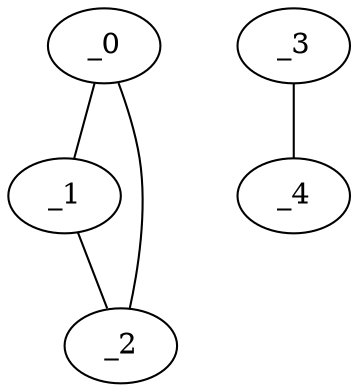 graph KP1_0118 {
	_0	 [x="1.01839",
		y="2.85549"];
	_1	 [x="2.08176",
		y="2.5374"];
	_0 -- _1;
	_2	 [x="1.07018",
		y="1.43987"];
	_0 -- _2;
	_1 -- _2;
	_3	 [x="1.91",
		y="0.63"];
	_4	 [x="2.54504",
		y="1.31344"];
	_3 -- _4;
}

